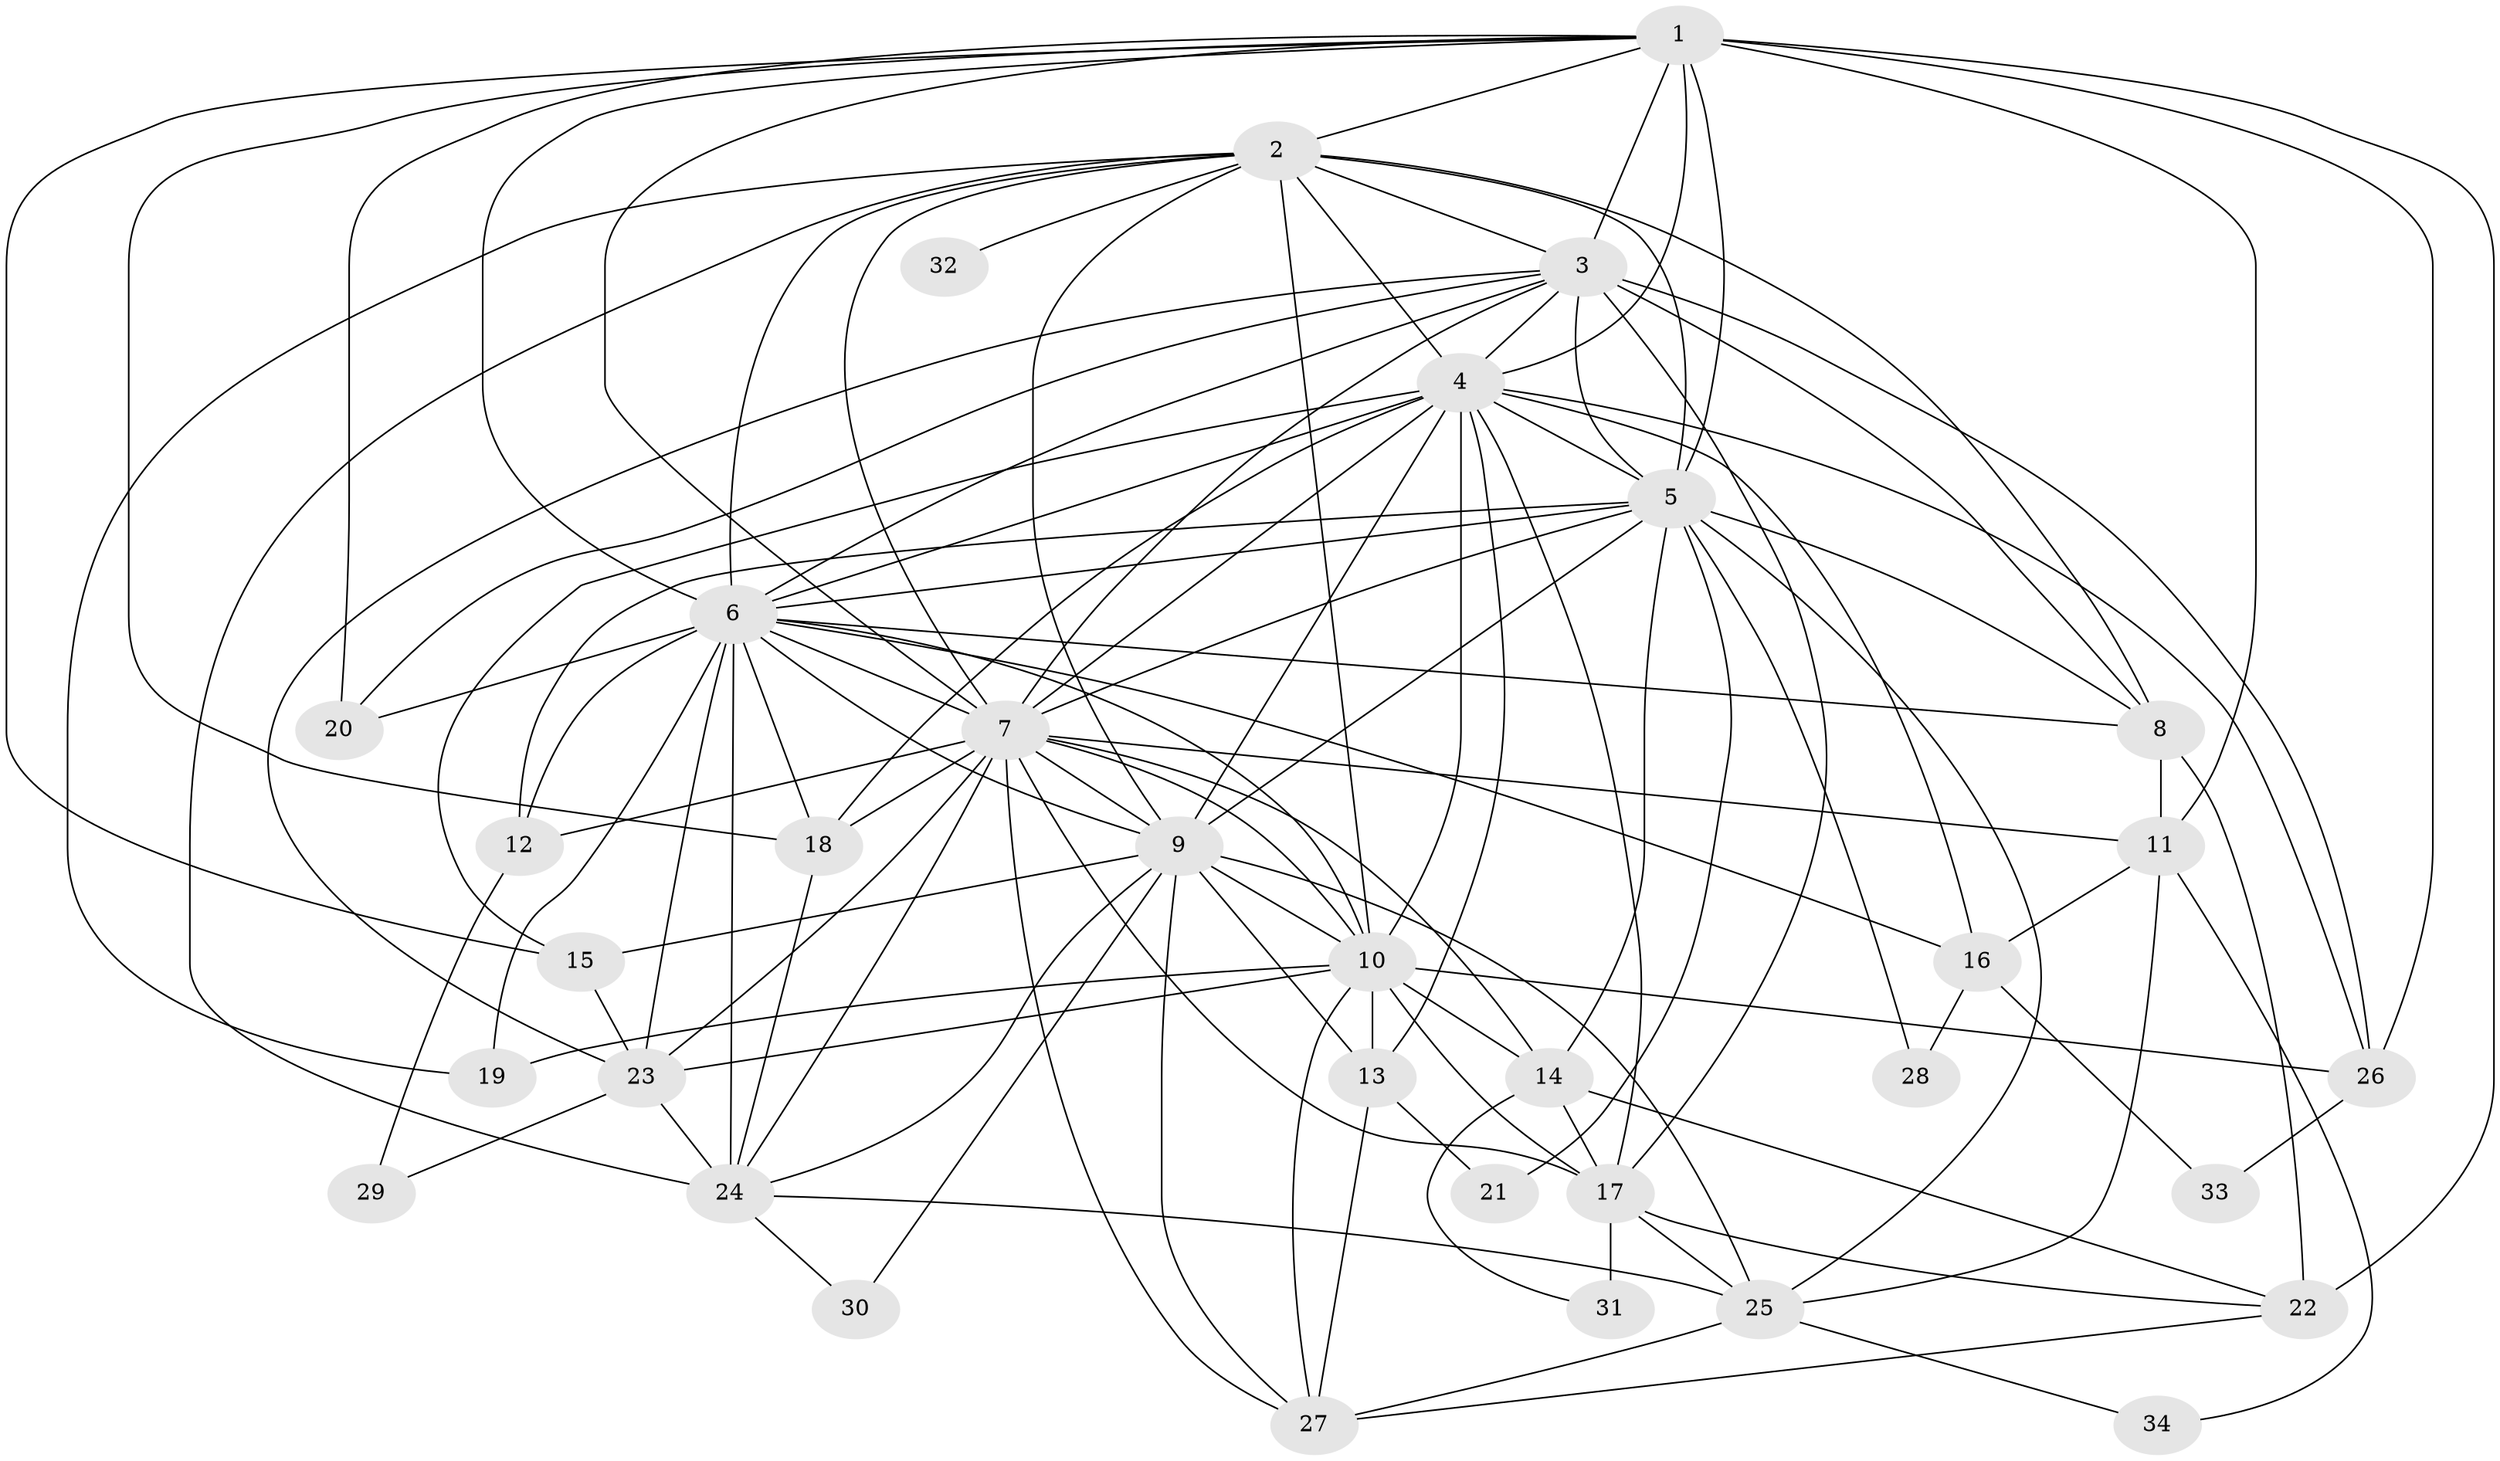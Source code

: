 // original degree distribution, {19: 0.009174311926605505, 17: 0.009174311926605505, 18: 0.009174311926605505, 21: 0.009174311926605505, 38: 0.009174311926605505, 16: 0.009174311926605505, 28: 0.009174311926605505, 20: 0.009174311926605505, 24: 0.009174311926605505, 12: 0.009174311926605505, 4: 0.05504587155963303, 2: 0.5596330275229358, 3: 0.2018348623853211, 5: 0.045871559633027525, 8: 0.01834862385321101, 7: 0.01834862385321101, 6: 0.009174311926605505}
// Generated by graph-tools (version 1.1) at 2025/49/03/04/25 22:49:38]
// undirected, 34 vertices, 113 edges
graph export_dot {
  node [color=gray90,style=filled];
  1;
  2;
  3;
  4;
  5;
  6;
  7;
  8;
  9;
  10;
  11;
  12;
  13;
  14;
  15;
  16;
  17;
  18;
  19;
  20;
  21;
  22;
  23;
  24;
  25;
  26;
  27;
  28;
  29;
  30;
  31;
  32;
  33;
  34;
  1 -- 2 [weight=3.0];
  1 -- 3 [weight=3.0];
  1 -- 4 [weight=2.0];
  1 -- 5 [weight=4.0];
  1 -- 6 [weight=4.0];
  1 -- 7 [weight=3.0];
  1 -- 11 [weight=6.0];
  1 -- 15 [weight=1.0];
  1 -- 18 [weight=1.0];
  1 -- 20 [weight=1.0];
  1 -- 22 [weight=3.0];
  1 -- 26 [weight=1.0];
  2 -- 3 [weight=1.0];
  2 -- 4 [weight=1.0];
  2 -- 5 [weight=2.0];
  2 -- 6 [weight=2.0];
  2 -- 7 [weight=1.0];
  2 -- 8 [weight=1.0];
  2 -- 9 [weight=1.0];
  2 -- 10 [weight=2.0];
  2 -- 19 [weight=1.0];
  2 -- 24 [weight=1.0];
  2 -- 32 [weight=1.0];
  3 -- 4 [weight=2.0];
  3 -- 5 [weight=2.0];
  3 -- 6 [weight=2.0];
  3 -- 7 [weight=1.0];
  3 -- 8 [weight=1.0];
  3 -- 17 [weight=1.0];
  3 -- 20 [weight=1.0];
  3 -- 23 [weight=1.0];
  3 -- 26 [weight=6.0];
  4 -- 5 [weight=2.0];
  4 -- 6 [weight=2.0];
  4 -- 7 [weight=1.0];
  4 -- 9 [weight=2.0];
  4 -- 10 [weight=13.0];
  4 -- 13 [weight=1.0];
  4 -- 15 [weight=2.0];
  4 -- 16 [weight=2.0];
  4 -- 17 [weight=2.0];
  4 -- 18 [weight=1.0];
  4 -- 26 [weight=2.0];
  5 -- 6 [weight=4.0];
  5 -- 7 [weight=2.0];
  5 -- 8 [weight=1.0];
  5 -- 9 [weight=1.0];
  5 -- 12 [weight=1.0];
  5 -- 14 [weight=2.0];
  5 -- 21 [weight=1.0];
  5 -- 25 [weight=1.0];
  5 -- 28 [weight=1.0];
  6 -- 7 [weight=2.0];
  6 -- 8 [weight=1.0];
  6 -- 9 [weight=9.0];
  6 -- 10 [weight=3.0];
  6 -- 12 [weight=2.0];
  6 -- 16 [weight=1.0];
  6 -- 18 [weight=1.0];
  6 -- 19 [weight=1.0];
  6 -- 20 [weight=1.0];
  6 -- 23 [weight=2.0];
  6 -- 24 [weight=6.0];
  7 -- 9 [weight=1.0];
  7 -- 10 [weight=1.0];
  7 -- 11 [weight=3.0];
  7 -- 12 [weight=1.0];
  7 -- 14 [weight=3.0];
  7 -- 17 [weight=1.0];
  7 -- 18 [weight=1.0];
  7 -- 23 [weight=1.0];
  7 -- 24 [weight=1.0];
  7 -- 27 [weight=1.0];
  8 -- 11 [weight=1.0];
  8 -- 22 [weight=1.0];
  9 -- 10 [weight=1.0];
  9 -- 13 [weight=1.0];
  9 -- 15 [weight=1.0];
  9 -- 24 [weight=2.0];
  9 -- 25 [weight=1.0];
  9 -- 27 [weight=1.0];
  9 -- 30 [weight=1.0];
  10 -- 13 [weight=1.0];
  10 -- 14 [weight=1.0];
  10 -- 17 [weight=2.0];
  10 -- 19 [weight=1.0];
  10 -- 23 [weight=1.0];
  10 -- 26 [weight=1.0];
  10 -- 27 [weight=1.0];
  11 -- 16 [weight=1.0];
  11 -- 25 [weight=1.0];
  11 -- 34 [weight=1.0];
  12 -- 29 [weight=1.0];
  13 -- 21 [weight=2.0];
  13 -- 27 [weight=1.0];
  14 -- 17 [weight=1.0];
  14 -- 22 [weight=1.0];
  14 -- 31 [weight=1.0];
  15 -- 23 [weight=1.0];
  16 -- 28 [weight=1.0];
  16 -- 33 [weight=1.0];
  17 -- 22 [weight=1.0];
  17 -- 25 [weight=1.0];
  17 -- 31 [weight=2.0];
  18 -- 24 [weight=1.0];
  22 -- 27 [weight=1.0];
  23 -- 24 [weight=1.0];
  23 -- 29 [weight=1.0];
  24 -- 25 [weight=1.0];
  24 -- 30 [weight=1.0];
  25 -- 27 [weight=1.0];
  25 -- 34 [weight=1.0];
  26 -- 33 [weight=1.0];
}
